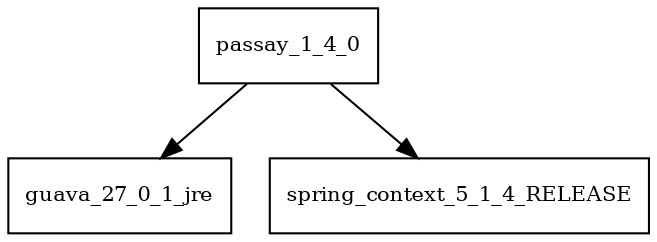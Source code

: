 digraph passay_1_4_0_dependencies {
  node [shape = box, fontsize=10.0];
  passay_1_4_0 -> guava_27_0_1_jre;
  passay_1_4_0 -> spring_context_5_1_4_RELEASE;
}
